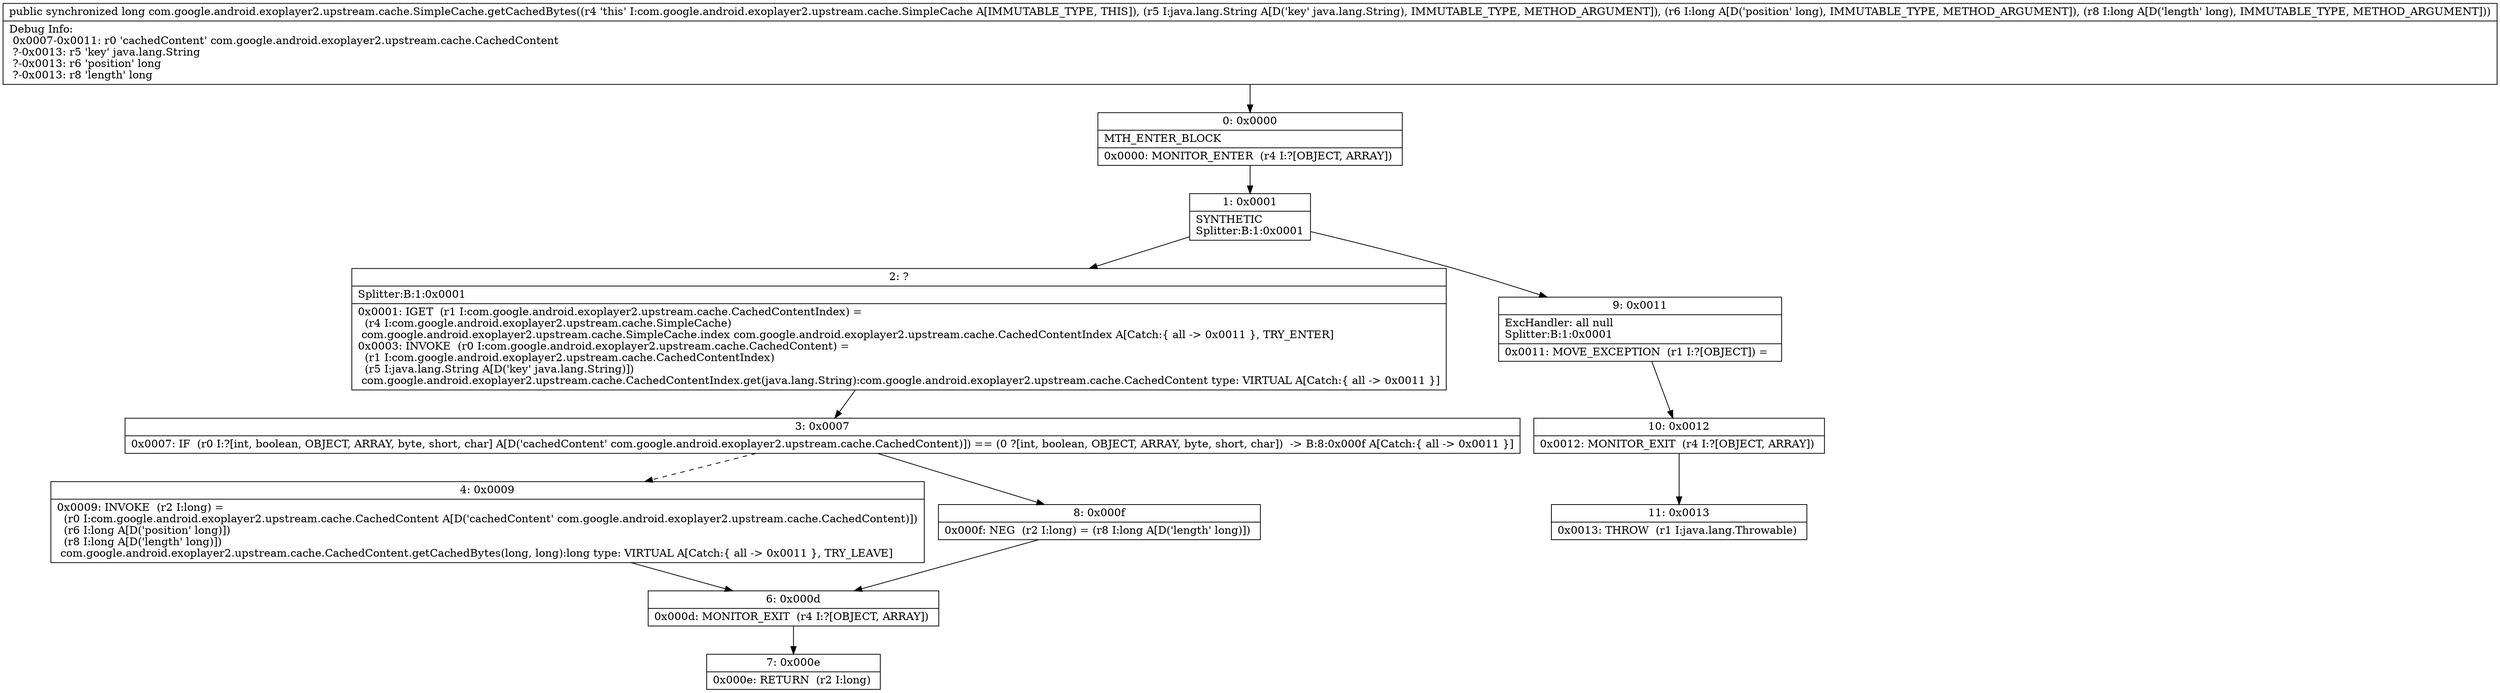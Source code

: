 digraph "CFG forcom.google.android.exoplayer2.upstream.cache.SimpleCache.getCachedBytes(Ljava\/lang\/String;JJ)J" {
Node_0 [shape=record,label="{0\:\ 0x0000|MTH_ENTER_BLOCK\l|0x0000: MONITOR_ENTER  (r4 I:?[OBJECT, ARRAY]) \l}"];
Node_1 [shape=record,label="{1\:\ 0x0001|SYNTHETIC\lSplitter:B:1:0x0001\l}"];
Node_2 [shape=record,label="{2\:\ ?|Splitter:B:1:0x0001\l|0x0001: IGET  (r1 I:com.google.android.exoplayer2.upstream.cache.CachedContentIndex) = \l  (r4 I:com.google.android.exoplayer2.upstream.cache.SimpleCache)\l com.google.android.exoplayer2.upstream.cache.SimpleCache.index com.google.android.exoplayer2.upstream.cache.CachedContentIndex A[Catch:\{ all \-\> 0x0011 \}, TRY_ENTER]\l0x0003: INVOKE  (r0 I:com.google.android.exoplayer2.upstream.cache.CachedContent) = \l  (r1 I:com.google.android.exoplayer2.upstream.cache.CachedContentIndex)\l  (r5 I:java.lang.String A[D('key' java.lang.String)])\l com.google.android.exoplayer2.upstream.cache.CachedContentIndex.get(java.lang.String):com.google.android.exoplayer2.upstream.cache.CachedContent type: VIRTUAL A[Catch:\{ all \-\> 0x0011 \}]\l}"];
Node_3 [shape=record,label="{3\:\ 0x0007|0x0007: IF  (r0 I:?[int, boolean, OBJECT, ARRAY, byte, short, char] A[D('cachedContent' com.google.android.exoplayer2.upstream.cache.CachedContent)]) == (0 ?[int, boolean, OBJECT, ARRAY, byte, short, char])  \-\> B:8:0x000f A[Catch:\{ all \-\> 0x0011 \}]\l}"];
Node_4 [shape=record,label="{4\:\ 0x0009|0x0009: INVOKE  (r2 I:long) = \l  (r0 I:com.google.android.exoplayer2.upstream.cache.CachedContent A[D('cachedContent' com.google.android.exoplayer2.upstream.cache.CachedContent)])\l  (r6 I:long A[D('position' long)])\l  (r8 I:long A[D('length' long)])\l com.google.android.exoplayer2.upstream.cache.CachedContent.getCachedBytes(long, long):long type: VIRTUAL A[Catch:\{ all \-\> 0x0011 \}, TRY_LEAVE]\l}"];
Node_6 [shape=record,label="{6\:\ 0x000d|0x000d: MONITOR_EXIT  (r4 I:?[OBJECT, ARRAY]) \l}"];
Node_7 [shape=record,label="{7\:\ 0x000e|0x000e: RETURN  (r2 I:long) \l}"];
Node_8 [shape=record,label="{8\:\ 0x000f|0x000f: NEG  (r2 I:long) = (r8 I:long A[D('length' long)]) \l}"];
Node_9 [shape=record,label="{9\:\ 0x0011|ExcHandler: all null\lSplitter:B:1:0x0001\l|0x0011: MOVE_EXCEPTION  (r1 I:?[OBJECT]) =  \l}"];
Node_10 [shape=record,label="{10\:\ 0x0012|0x0012: MONITOR_EXIT  (r4 I:?[OBJECT, ARRAY]) \l}"];
Node_11 [shape=record,label="{11\:\ 0x0013|0x0013: THROW  (r1 I:java.lang.Throwable) \l}"];
MethodNode[shape=record,label="{public synchronized long com.google.android.exoplayer2.upstream.cache.SimpleCache.getCachedBytes((r4 'this' I:com.google.android.exoplayer2.upstream.cache.SimpleCache A[IMMUTABLE_TYPE, THIS]), (r5 I:java.lang.String A[D('key' java.lang.String), IMMUTABLE_TYPE, METHOD_ARGUMENT]), (r6 I:long A[D('position' long), IMMUTABLE_TYPE, METHOD_ARGUMENT]), (r8 I:long A[D('length' long), IMMUTABLE_TYPE, METHOD_ARGUMENT]))  | Debug Info:\l  0x0007\-0x0011: r0 'cachedContent' com.google.android.exoplayer2.upstream.cache.CachedContent\l  ?\-0x0013: r5 'key' java.lang.String\l  ?\-0x0013: r6 'position' long\l  ?\-0x0013: r8 'length' long\l}"];
MethodNode -> Node_0;
Node_0 -> Node_1;
Node_1 -> Node_2;
Node_1 -> Node_9;
Node_2 -> Node_3;
Node_3 -> Node_4[style=dashed];
Node_3 -> Node_8;
Node_4 -> Node_6;
Node_6 -> Node_7;
Node_8 -> Node_6;
Node_9 -> Node_10;
Node_10 -> Node_11;
}

